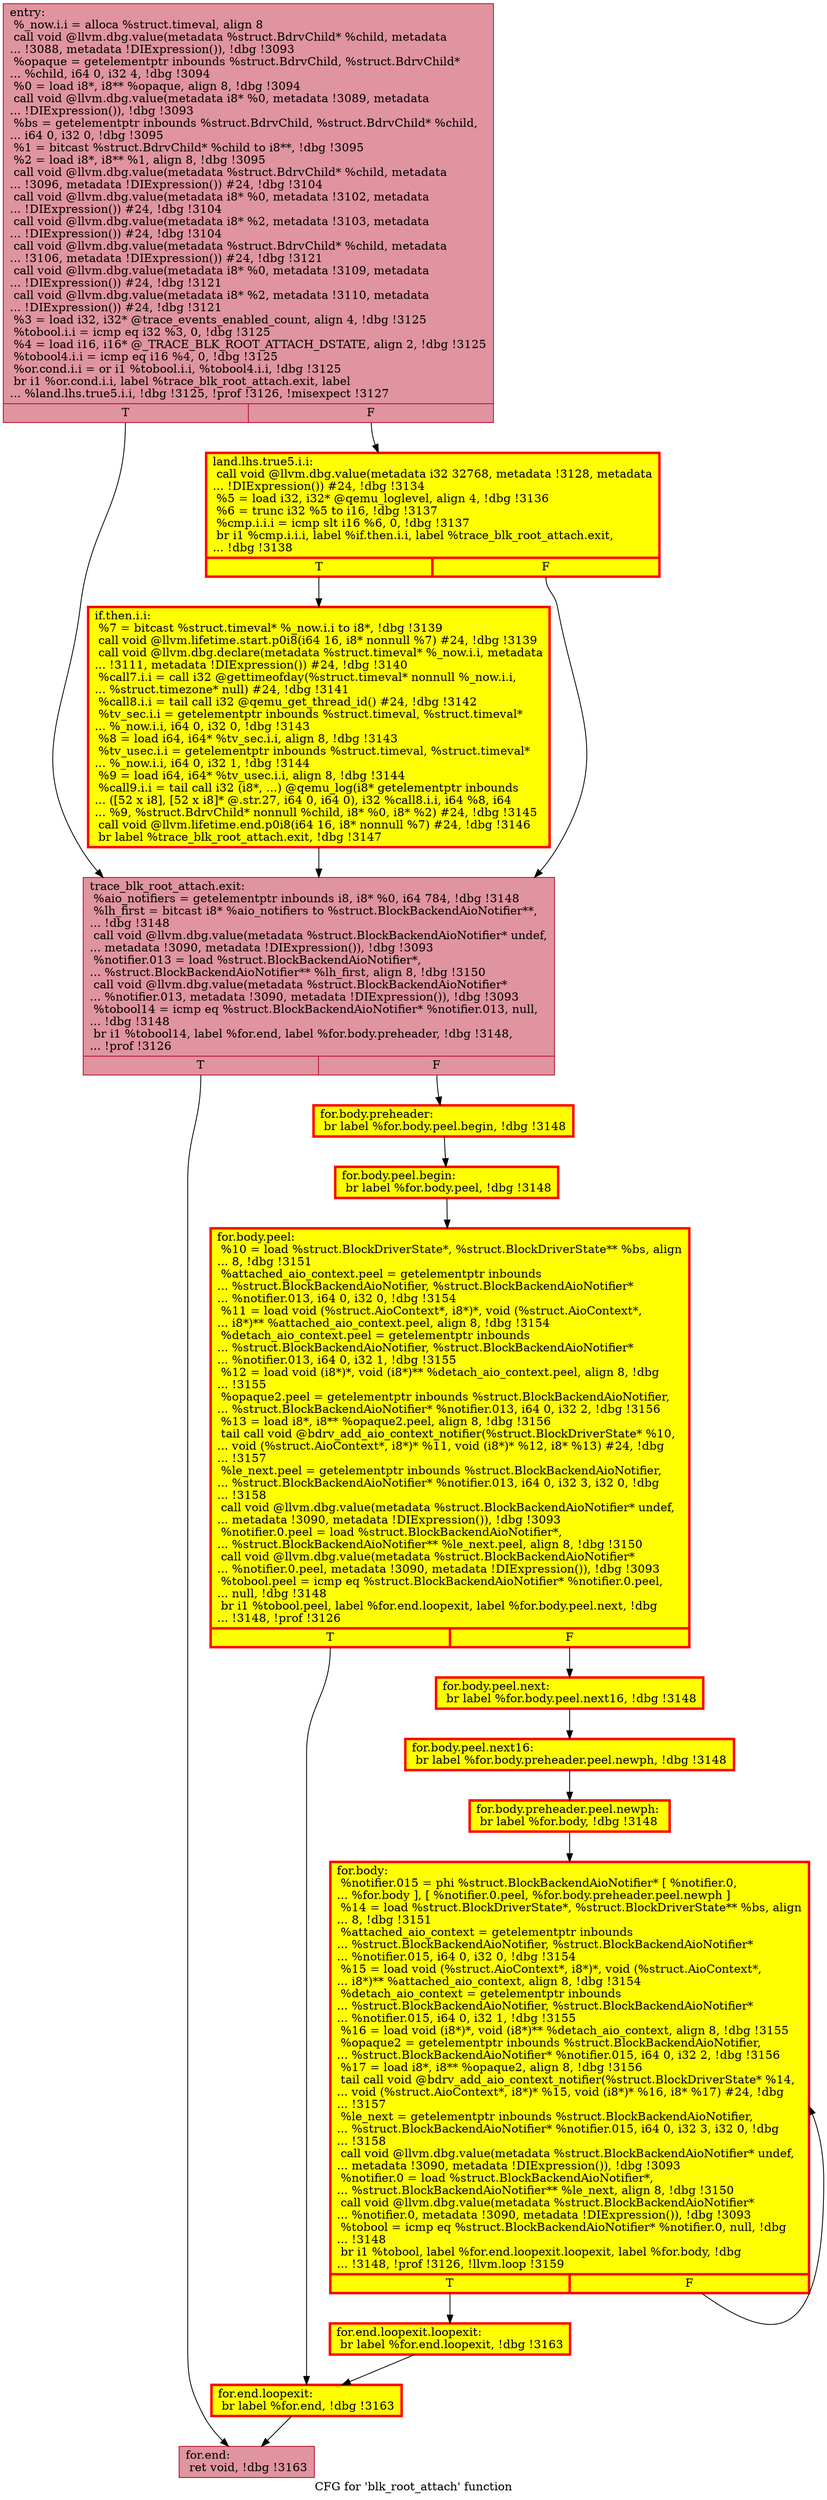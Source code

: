 digraph "CFG for 'blk_root_attach' function" {
	label="CFG for 'blk_root_attach' function";

	Node0x55d70fbac5f0 [shape=record,color="#b70d28ff", style=filled, fillcolor="#b70d2870",label="{entry:\l  %_now.i.i = alloca %struct.timeval, align 8\l  call void @llvm.dbg.value(metadata %struct.BdrvChild* %child, metadata\l... !3088, metadata !DIExpression()), !dbg !3093\l  %opaque = getelementptr inbounds %struct.BdrvChild, %struct.BdrvChild*\l... %child, i64 0, i32 4, !dbg !3094\l  %0 = load i8*, i8** %opaque, align 8, !dbg !3094\l  call void @llvm.dbg.value(metadata i8* %0, metadata !3089, metadata\l... !DIExpression()), !dbg !3093\l  %bs = getelementptr inbounds %struct.BdrvChild, %struct.BdrvChild* %child,\l... i64 0, i32 0, !dbg !3095\l  %1 = bitcast %struct.BdrvChild* %child to i8**, !dbg !3095\l  %2 = load i8*, i8** %1, align 8, !dbg !3095\l  call void @llvm.dbg.value(metadata %struct.BdrvChild* %child, metadata\l... !3096, metadata !DIExpression()) #24, !dbg !3104\l  call void @llvm.dbg.value(metadata i8* %0, metadata !3102, metadata\l... !DIExpression()) #24, !dbg !3104\l  call void @llvm.dbg.value(metadata i8* %2, metadata !3103, metadata\l... !DIExpression()) #24, !dbg !3104\l  call void @llvm.dbg.value(metadata %struct.BdrvChild* %child, metadata\l... !3106, metadata !DIExpression()) #24, !dbg !3121\l  call void @llvm.dbg.value(metadata i8* %0, metadata !3109, metadata\l... !DIExpression()) #24, !dbg !3121\l  call void @llvm.dbg.value(metadata i8* %2, metadata !3110, metadata\l... !DIExpression()) #24, !dbg !3121\l  %3 = load i32, i32* @trace_events_enabled_count, align 4, !dbg !3125\l  %tobool.i.i = icmp eq i32 %3, 0, !dbg !3125\l  %4 = load i16, i16* @_TRACE_BLK_ROOT_ATTACH_DSTATE, align 2, !dbg !3125\l  %tobool4.i.i = icmp eq i16 %4, 0, !dbg !3125\l  %or.cond.i.i = or i1 %tobool.i.i, %tobool4.i.i, !dbg !3125\l  br i1 %or.cond.i.i, label %trace_blk_root_attach.exit, label\l... %land.lhs.true5.i.i, !dbg !3125, !prof !3126, !misexpect !3127\l|{<s0>T|<s1>F}}"];
	Node0x55d70fbac5f0:s0 -> Node0x55d70fd0c6c0;
	Node0x55d70fbac5f0:s1 -> Node0x55d70fe069e0;
	Node0x55d70fe069e0 [shape=record,penwidth=3.0, style="filled", color="red", fillcolor="yellow",label="{land.lhs.true5.i.i:                               \l  call void @llvm.dbg.value(metadata i32 32768, metadata !3128, metadata\l... !DIExpression()) #24, !dbg !3134\l  %5 = load i32, i32* @qemu_loglevel, align 4, !dbg !3136\l  %6 = trunc i32 %5 to i16, !dbg !3137\l  %cmp.i.i.i = icmp slt i16 %6, 0, !dbg !3137\l  br i1 %cmp.i.i.i, label %if.then.i.i, label %trace_blk_root_attach.exit,\l... !dbg !3138\l|{<s0>T|<s1>F}}"];
	Node0x55d70fe069e0:s0 -> Node0x55d70fe1c760;
	Node0x55d70fe069e0:s1 -> Node0x55d70fd0c6c0;
	Node0x55d70fe1c760 [shape=record,penwidth=3.0, style="filled", color="red", fillcolor="yellow",label="{if.then.i.i:                                      \l  %7 = bitcast %struct.timeval* %_now.i.i to i8*, !dbg !3139\l  call void @llvm.lifetime.start.p0i8(i64 16, i8* nonnull %7) #24, !dbg !3139\l  call void @llvm.dbg.declare(metadata %struct.timeval* %_now.i.i, metadata\l... !3111, metadata !DIExpression()) #24, !dbg !3140\l  %call7.i.i = call i32 @gettimeofday(%struct.timeval* nonnull %_now.i.i,\l... %struct.timezone* null) #24, !dbg !3141\l  %call8.i.i = tail call i32 @qemu_get_thread_id() #24, !dbg !3142\l  %tv_sec.i.i = getelementptr inbounds %struct.timeval, %struct.timeval*\l... %_now.i.i, i64 0, i32 0, !dbg !3143\l  %8 = load i64, i64* %tv_sec.i.i, align 8, !dbg !3143\l  %tv_usec.i.i = getelementptr inbounds %struct.timeval, %struct.timeval*\l... %_now.i.i, i64 0, i32 1, !dbg !3144\l  %9 = load i64, i64* %tv_usec.i.i, align 8, !dbg !3144\l  %call9.i.i = tail call i32 (i8*, ...) @qemu_log(i8* getelementptr inbounds\l... ([52 x i8], [52 x i8]* @.str.27, i64 0, i64 0), i32 %call8.i.i, i64 %8, i64\l... %9, %struct.BdrvChild* nonnull %child, i8* %0, i8* %2) #24, !dbg !3145\l  call void @llvm.lifetime.end.p0i8(i64 16, i8* nonnull %7) #24, !dbg !3146\l  br label %trace_blk_root_attach.exit, !dbg !3147\l}"];
	Node0x55d70fe1c760 -> Node0x55d70fd0c6c0;
	Node0x55d70fd0c6c0 [shape=record,color="#b70d28ff", style=filled, fillcolor="#b70d2870",label="{trace_blk_root_attach.exit:                       \l  %aio_notifiers = getelementptr inbounds i8, i8* %0, i64 784, !dbg !3148\l  %lh_first = bitcast i8* %aio_notifiers to %struct.BlockBackendAioNotifier**,\l... !dbg !3148\l  call void @llvm.dbg.value(metadata %struct.BlockBackendAioNotifier* undef,\l... metadata !3090, metadata !DIExpression()), !dbg !3093\l  %notifier.013 = load %struct.BlockBackendAioNotifier*,\l... %struct.BlockBackendAioNotifier** %lh_first, align 8, !dbg !3150\l  call void @llvm.dbg.value(metadata %struct.BlockBackendAioNotifier*\l... %notifier.013, metadata !3090, metadata !DIExpression()), !dbg !3093\l  %tobool14 = icmp eq %struct.BlockBackendAioNotifier* %notifier.013, null,\l... !dbg !3148\l  br i1 %tobool14, label %for.end, label %for.body.preheader, !dbg !3148,\l... !prof !3126\l|{<s0>T|<s1>F}}"];
	Node0x55d70fd0c6c0:s0 -> Node0x55d70f905180;
	Node0x55d70fd0c6c0:s1 -> Node0x55d70fe5fe40;
	Node0x55d70fe5fe40 [shape=record,penwidth=3.0, style="filled", color="red", fillcolor="yellow",label="{for.body.preheader:                               \l  br label %for.body.peel.begin, !dbg !3148\l}"];
	Node0x55d70fe5fe40 -> Node0x55d70fcf2880;
	Node0x55d70fcf2880 [shape=record,penwidth=3.0, style="filled", color="red", fillcolor="yellow",label="{for.body.peel.begin:                              \l  br label %for.body.peel, !dbg !3148\l}"];
	Node0x55d70fcf2880 -> Node0x55d70fd8e9e0;
	Node0x55d70fd8e9e0 [shape=record,penwidth=3.0, style="filled", color="red", fillcolor="yellow",label="{for.body.peel:                                    \l  %10 = load %struct.BlockDriverState*, %struct.BlockDriverState** %bs, align\l... 8, !dbg !3151\l  %attached_aio_context.peel = getelementptr inbounds\l... %struct.BlockBackendAioNotifier, %struct.BlockBackendAioNotifier*\l... %notifier.013, i64 0, i32 0, !dbg !3154\l  %11 = load void (%struct.AioContext*, i8*)*, void (%struct.AioContext*,\l... i8*)** %attached_aio_context.peel, align 8, !dbg !3154\l  %detach_aio_context.peel = getelementptr inbounds\l... %struct.BlockBackendAioNotifier, %struct.BlockBackendAioNotifier*\l... %notifier.013, i64 0, i32 1, !dbg !3155\l  %12 = load void (i8*)*, void (i8*)** %detach_aio_context.peel, align 8, !dbg\l... !3155\l  %opaque2.peel = getelementptr inbounds %struct.BlockBackendAioNotifier,\l... %struct.BlockBackendAioNotifier* %notifier.013, i64 0, i32 2, !dbg !3156\l  %13 = load i8*, i8** %opaque2.peel, align 8, !dbg !3156\l  tail call void @bdrv_add_aio_context_notifier(%struct.BlockDriverState* %10,\l... void (%struct.AioContext*, i8*)* %11, void (i8*)* %12, i8* %13) #24, !dbg\l... !3157\l  %le_next.peel = getelementptr inbounds %struct.BlockBackendAioNotifier,\l... %struct.BlockBackendAioNotifier* %notifier.013, i64 0, i32 3, i32 0, !dbg\l... !3158\l  call void @llvm.dbg.value(metadata %struct.BlockBackendAioNotifier* undef,\l... metadata !3090, metadata !DIExpression()), !dbg !3093\l  %notifier.0.peel = load %struct.BlockBackendAioNotifier*,\l... %struct.BlockBackendAioNotifier** %le_next.peel, align 8, !dbg !3150\l  call void @llvm.dbg.value(metadata %struct.BlockBackendAioNotifier*\l... %notifier.0.peel, metadata !3090, metadata !DIExpression()), !dbg !3093\l  %tobool.peel = icmp eq %struct.BlockBackendAioNotifier* %notifier.0.peel,\l... null, !dbg !3148\l  br i1 %tobool.peel, label %for.end.loopexit, label %for.body.peel.next, !dbg\l... !3148, !prof !3126\l|{<s0>T|<s1>F}}"];
	Node0x55d70fd8e9e0:s0 -> Node0x55d70ffa95f0;
	Node0x55d70fd8e9e0:s1 -> Node0x55d70fd83f60;
	Node0x55d70fd83f60 [shape=record,penwidth=3.0, style="filled", color="red", fillcolor="yellow",label="{for.body.peel.next:                               \l  br label %for.body.peel.next16, !dbg !3148\l}"];
	Node0x55d70fd83f60 -> Node0x55d70fc0b8b0;
	Node0x55d70fc0b8b0 [shape=record,penwidth=3.0, style="filled", color="red", fillcolor="yellow",label="{for.body.peel.next16:                             \l  br label %for.body.preheader.peel.newph, !dbg !3148\l}"];
	Node0x55d70fc0b8b0 -> Node0x55d70fdbdd00;
	Node0x55d70fdbdd00 [shape=record,penwidth=3.0, style="filled", color="red", fillcolor="yellow",label="{for.body.preheader.peel.newph:                    \l  br label %for.body, !dbg !3148\l}"];
	Node0x55d70fdbdd00 -> Node0x55d70fe025f0;
	Node0x55d70fe025f0 [shape=record,penwidth=3.0, style="filled", color="red", fillcolor="yellow",label="{for.body:                                         \l  %notifier.015 = phi %struct.BlockBackendAioNotifier* [ %notifier.0,\l... %for.body ], [ %notifier.0.peel, %for.body.preheader.peel.newph ]\l  %14 = load %struct.BlockDriverState*, %struct.BlockDriverState** %bs, align\l... 8, !dbg !3151\l  %attached_aio_context = getelementptr inbounds\l... %struct.BlockBackendAioNotifier, %struct.BlockBackendAioNotifier*\l... %notifier.015, i64 0, i32 0, !dbg !3154\l  %15 = load void (%struct.AioContext*, i8*)*, void (%struct.AioContext*,\l... i8*)** %attached_aio_context, align 8, !dbg !3154\l  %detach_aio_context = getelementptr inbounds\l... %struct.BlockBackendAioNotifier, %struct.BlockBackendAioNotifier*\l... %notifier.015, i64 0, i32 1, !dbg !3155\l  %16 = load void (i8*)*, void (i8*)** %detach_aio_context, align 8, !dbg !3155\l  %opaque2 = getelementptr inbounds %struct.BlockBackendAioNotifier,\l... %struct.BlockBackendAioNotifier* %notifier.015, i64 0, i32 2, !dbg !3156\l  %17 = load i8*, i8** %opaque2, align 8, !dbg !3156\l  tail call void @bdrv_add_aio_context_notifier(%struct.BlockDriverState* %14,\l... void (%struct.AioContext*, i8*)* %15, void (i8*)* %16, i8* %17) #24, !dbg\l... !3157\l  %le_next = getelementptr inbounds %struct.BlockBackendAioNotifier,\l... %struct.BlockBackendAioNotifier* %notifier.015, i64 0, i32 3, i32 0, !dbg\l... !3158\l  call void @llvm.dbg.value(metadata %struct.BlockBackendAioNotifier* undef,\l... metadata !3090, metadata !DIExpression()), !dbg !3093\l  %notifier.0 = load %struct.BlockBackendAioNotifier*,\l... %struct.BlockBackendAioNotifier** %le_next, align 8, !dbg !3150\l  call void @llvm.dbg.value(metadata %struct.BlockBackendAioNotifier*\l... %notifier.0, metadata !3090, metadata !DIExpression()), !dbg !3093\l  %tobool = icmp eq %struct.BlockBackendAioNotifier* %notifier.0, null, !dbg\l... !3148\l  br i1 %tobool, label %for.end.loopexit.loopexit, label %for.body, !dbg\l... !3148, !prof !3126, !llvm.loop !3159\l|{<s0>T|<s1>F}}"];
	Node0x55d70fe025f0:s0 -> Node0x55d70fd35b90;
	Node0x55d70fe025f0:s1 -> Node0x55d70fe025f0;
	Node0x55d70fd35b90 [shape=record,penwidth=3.0, style="filled", color="red", fillcolor="yellow",label="{for.end.loopexit.loopexit:                        \l  br label %for.end.loopexit, !dbg !3163\l}"];
	Node0x55d70fd35b90 -> Node0x55d70ffa95f0;
	Node0x55d70ffa95f0 [shape=record,penwidth=3.0, style="filled", color="red", fillcolor="yellow",label="{for.end.loopexit:                                 \l  br label %for.end, !dbg !3163\l}"];
	Node0x55d70ffa95f0 -> Node0x55d70f905180;
	Node0x55d70f905180 [shape=record,color="#b70d28ff", style=filled, fillcolor="#b70d2870",label="{for.end:                                          \l  ret void, !dbg !3163\l}"];
}
